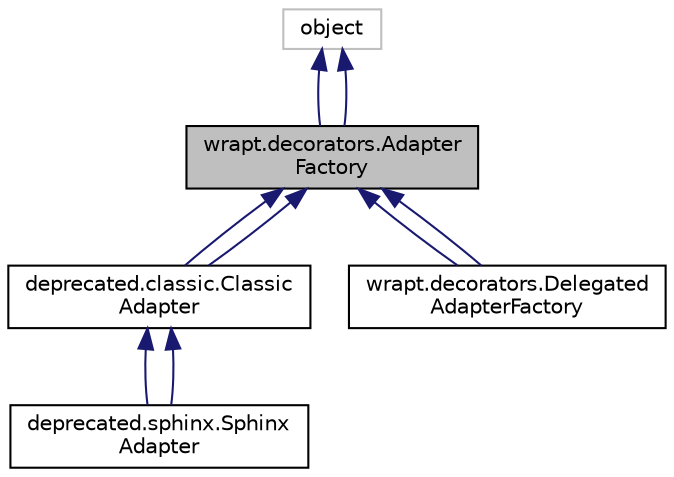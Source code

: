 digraph "wrapt.decorators.AdapterFactory"
{
 // LATEX_PDF_SIZE
  edge [fontname="Helvetica",fontsize="10",labelfontname="Helvetica",labelfontsize="10"];
  node [fontname="Helvetica",fontsize="10",shape=record];
  Node1 [label="wrapt.decorators.Adapter\lFactory",height=0.2,width=0.4,color="black", fillcolor="grey75", style="filled", fontcolor="black",tooltip=" "];
  Node2 -> Node1 [dir="back",color="midnightblue",fontsize="10",style="solid",fontname="Helvetica"];
  Node2 [label="object",height=0.2,width=0.4,color="grey75", fillcolor="white", style="filled",tooltip=" "];
  Node2 -> Node1 [dir="back",color="midnightblue",fontsize="10",style="solid",fontname="Helvetica"];
  Node1 -> Node3 [dir="back",color="midnightblue",fontsize="10",style="solid",fontname="Helvetica"];
  Node3 [label="deprecated.classic.Classic\lAdapter",height=0.2,width=0.4,color="black", fillcolor="white", style="filled",URL="$classdeprecated_1_1classic_1_1ClassicAdapter.html",tooltip=" "];
  Node3 -> Node4 [dir="back",color="midnightblue",fontsize="10",style="solid",fontname="Helvetica"];
  Node4 [label="deprecated.sphinx.Sphinx\lAdapter",height=0.2,width=0.4,color="black", fillcolor="white", style="filled",URL="$classdeprecated_1_1sphinx_1_1SphinxAdapter.html",tooltip=" "];
  Node3 -> Node4 [dir="back",color="midnightblue",fontsize="10",style="solid",fontname="Helvetica"];
  Node1 -> Node3 [dir="back",color="midnightblue",fontsize="10",style="solid",fontname="Helvetica"];
  Node1 -> Node5 [dir="back",color="midnightblue",fontsize="10",style="solid",fontname="Helvetica"];
  Node5 [label="wrapt.decorators.Delegated\lAdapterFactory",height=0.2,width=0.4,color="black", fillcolor="white", style="filled",URL="$classwrapt_1_1decorators_1_1DelegatedAdapterFactory.html",tooltip=" "];
  Node1 -> Node5 [dir="back",color="midnightblue",fontsize="10",style="solid",fontname="Helvetica"];
}
